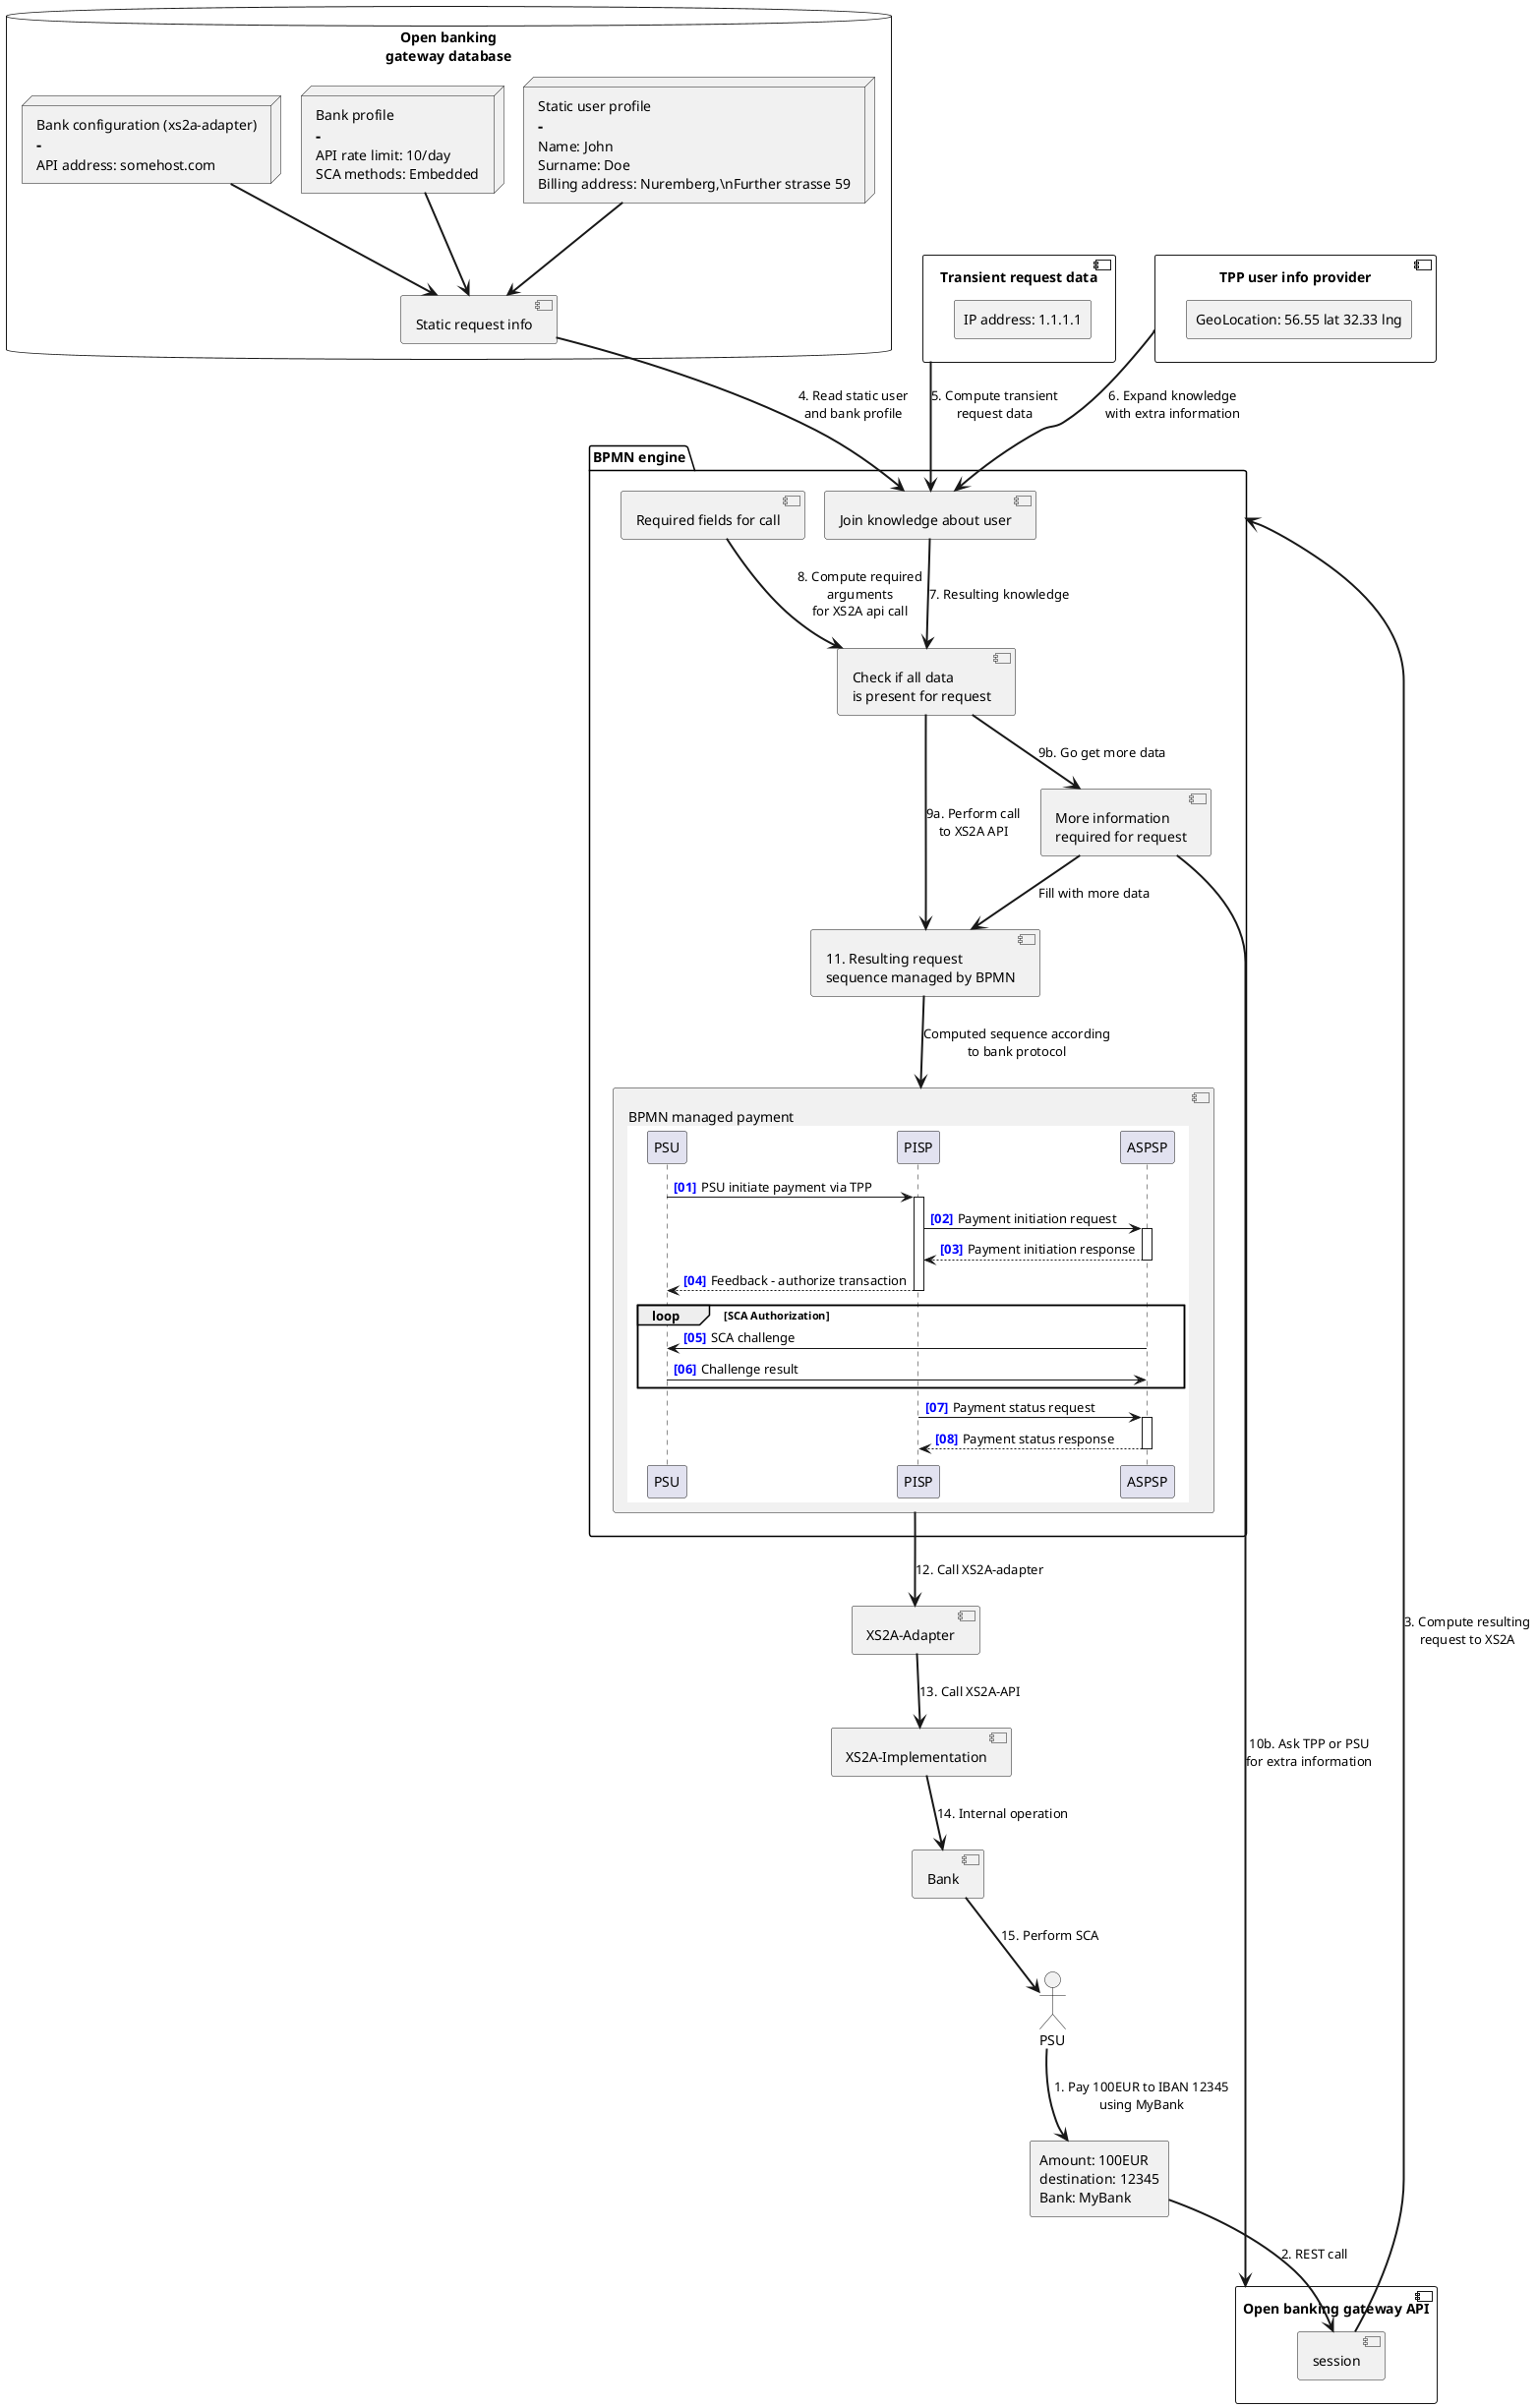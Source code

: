 @startuml
skinparam nodesep 20
skinparam ranksep 55
'left to right direction

actor PSU

rectangle PaymentRequest [
   Amount: 100EUR
   destination: 12345
   Bank: MyBank
]

component "Open banking gateway API" as OBA {
   component session
}

database "Open banking\ngateway database" as OBADB {
  node tppUserProfile [
    Static user profile
    ==-
    Name: John
    Surname: Doe
    Billing address: Nuremberg,\nFurther strasse 59
  ]
  node bankProfile [
    Bank profile
    ==-
    API rate limit: 10/day
    SCA methods: Embedded
  ]
  node bankConfiguration [
    Bank configuration (xs2a-adapter)
    ==-
    API address: somehost.com
  ]
  component "Static request info" as requestInfo

  tppUserProfile ==> requestInfo
  bankProfile ==> requestInfo
  bankConfiguration ==> requestInfo
}

component "XS2A-Adapter" as adapter
component "Transient request data" as transientData {
  rectangle "IP address: 1.1.1.1" as IP
}

component "TPP user info provider" as extraUserInfo {
  rectangle "GeoLocation: 56.55 lat 32.33 lng" as GEO
}


package "BPMN engine" as engine {
  component "Join knowledge about user" as knowledge
  component "Required fields for call" as requiredTemplate
  component "Check if all data\nis present for request" as askForExtraInfo
  component "More information\nrequired for request" as moreInformationNeeded
  component "11. Resulting request\nsequence managed by BPMN" as resultingRequest
  component Sequence [
      BPMN managed payment
      {{
          autonumber "<b><color blue>[00]"
          PSU -> PISP ++ : PSU initiate payment via TPP
          PISP -> ASPSP ++ : Payment initiation request
          return Payment initiation response
          return Feedback - authorize transaction
          loop SCA Authorization
            ASPSP -> PSU : SCA challenge
            PSU -> ASPSP : Challenge result
          end
          PISP -> ASPSP ++ : Payment status request
          return Payment status response
      }}
  ]
}

component "XS2A-Implementation" as xs2aImpl
component "Bank" as bank

PSU ==> PaymentRequest : 1. Pay 100EUR to IBAN 12345\nusing MyBank
PaymentRequest ==> session : 2. REST call
session =left=> engine : 3. Compute resulting\nrequest to XS2A
requestInfo ==> knowledge : 4. Read static user\nand bank profile
transientData ==> knowledge : 5. Compute transient\nrequest data
extraUserInfo ==> knowledge : 6. Expand knowledge\nwith extra information
knowledge ==> askForExtraInfo : 7. Resulting knowledge
requiredTemplate ==> askForExtraInfo : 8. Compute required\narguments\nfor XS2A api call
askForExtraInfo ==> moreInformationNeeded : 9b. Go get more data
moreInformationNeeded ==> OBA : 10b. Ask TPP or PSU\nfor extra information
moreInformationNeeded ==> resultingRequest : Fill with more data
resultingRequest ==> Sequence : Computed sequence according\nto bank protocol
askForExtraInfo ==> resultingRequest : 9a. Perform call\nto XS2A API
Sequence ==> adapter : 12. Call XS2A-adapter
adapter ==> xs2aImpl : 13. Call XS2A-API
xs2aImpl ==> bank : 14. Internal operation
bank ==> PSU : 15. Perform SCA

@enduml